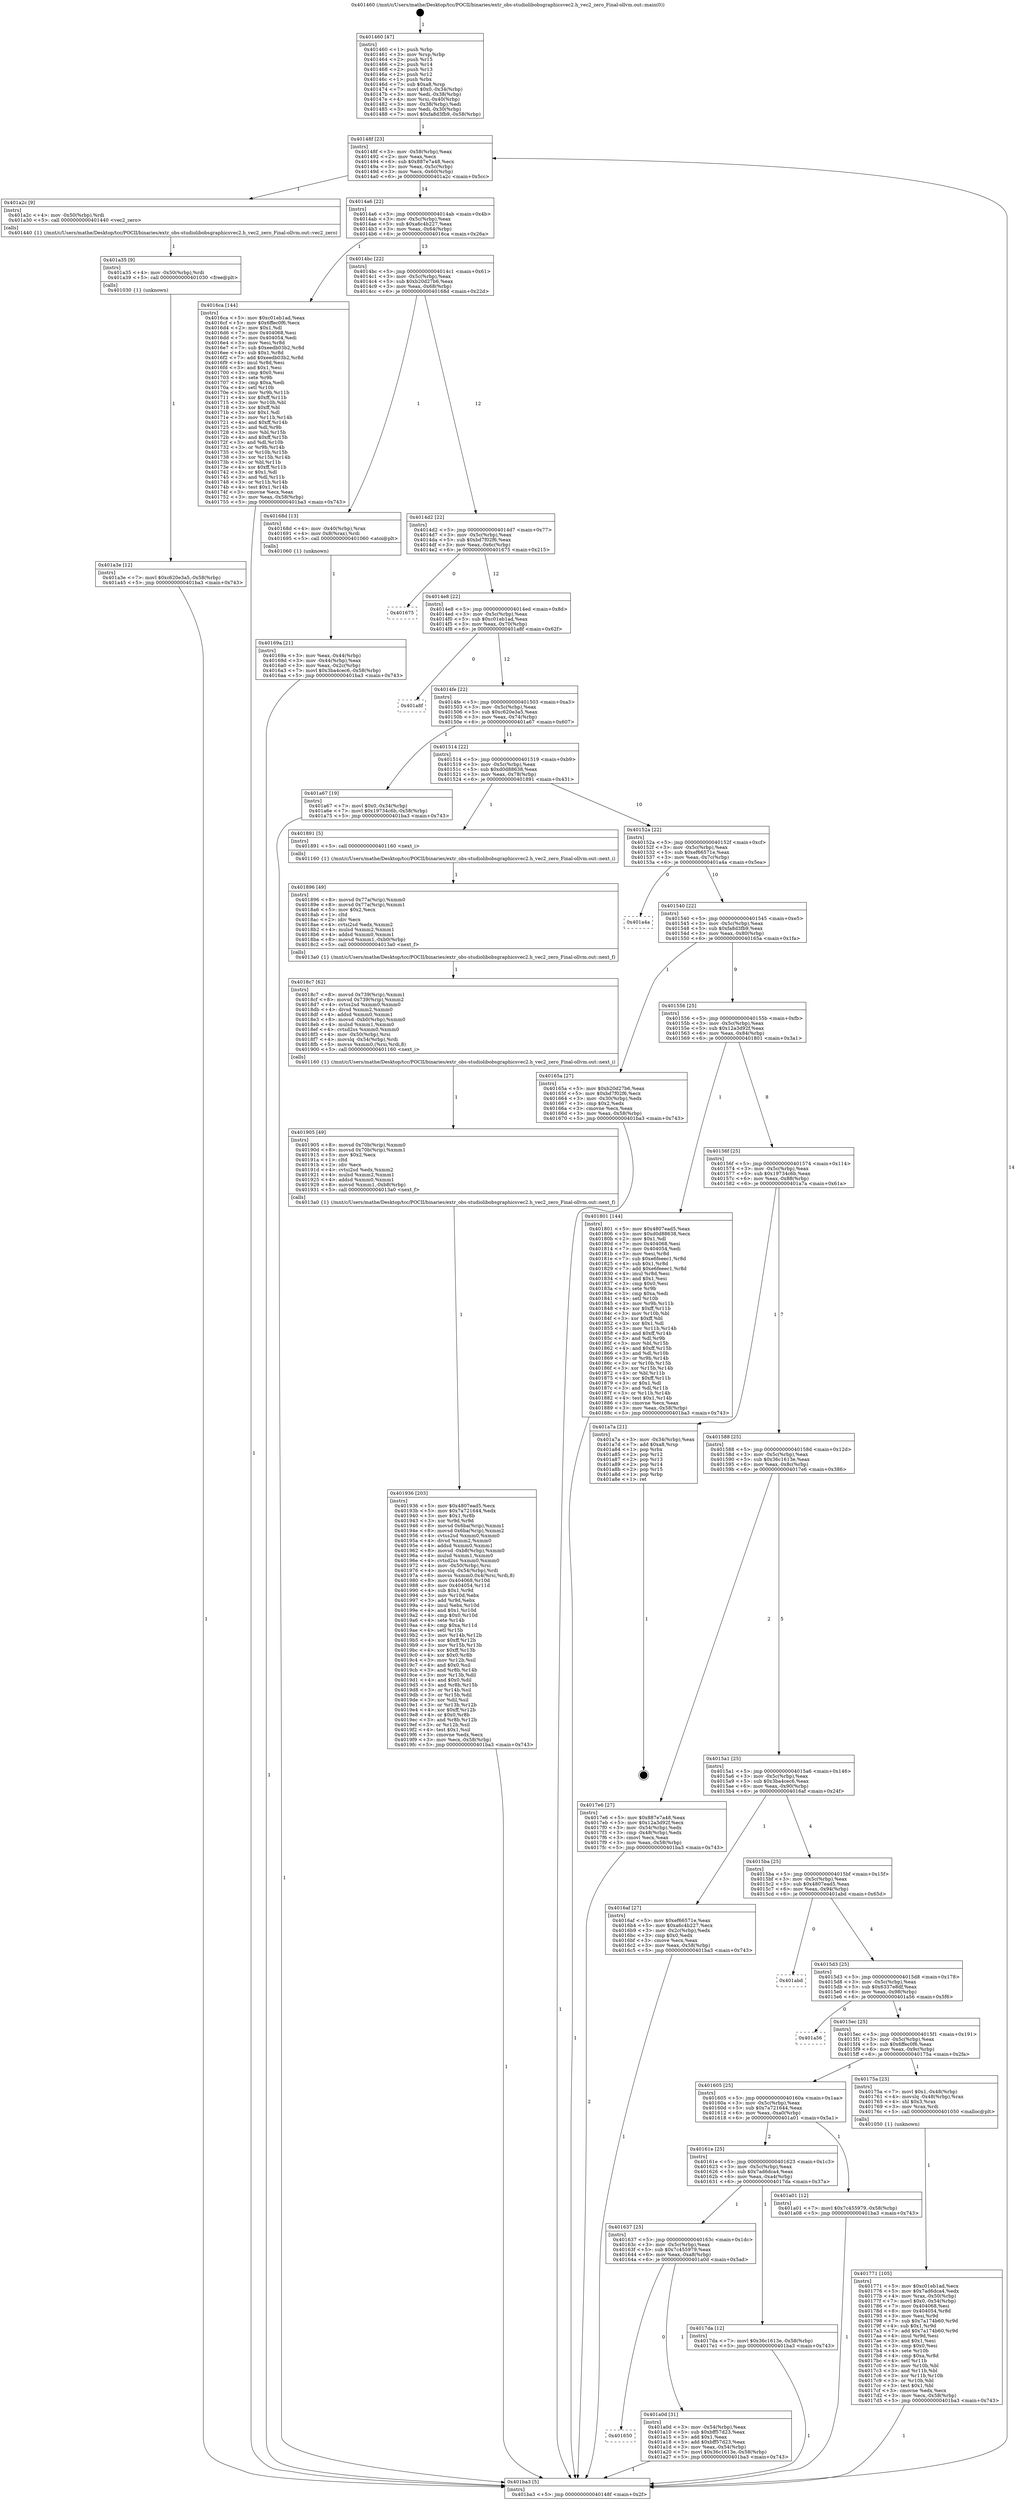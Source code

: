 digraph "0x401460" {
  label = "0x401460 (/mnt/c/Users/mathe/Desktop/tcc/POCII/binaries/extr_obs-studiolibobsgraphicsvec2.h_vec2_zero_Final-ollvm.out::main(0))"
  labelloc = "t"
  node[shape=record]

  Entry [label="",width=0.3,height=0.3,shape=circle,fillcolor=black,style=filled]
  "0x40148f" [label="{
     0x40148f [23]\l
     | [instrs]\l
     &nbsp;&nbsp;0x40148f \<+3\>: mov -0x58(%rbp),%eax\l
     &nbsp;&nbsp;0x401492 \<+2\>: mov %eax,%ecx\l
     &nbsp;&nbsp;0x401494 \<+6\>: sub $0x887e7a48,%ecx\l
     &nbsp;&nbsp;0x40149a \<+3\>: mov %eax,-0x5c(%rbp)\l
     &nbsp;&nbsp;0x40149d \<+3\>: mov %ecx,-0x60(%rbp)\l
     &nbsp;&nbsp;0x4014a0 \<+6\>: je 0000000000401a2c \<main+0x5cc\>\l
  }"]
  "0x401a2c" [label="{
     0x401a2c [9]\l
     | [instrs]\l
     &nbsp;&nbsp;0x401a2c \<+4\>: mov -0x50(%rbp),%rdi\l
     &nbsp;&nbsp;0x401a30 \<+5\>: call 0000000000401440 \<vec2_zero\>\l
     | [calls]\l
     &nbsp;&nbsp;0x401440 \{1\} (/mnt/c/Users/mathe/Desktop/tcc/POCII/binaries/extr_obs-studiolibobsgraphicsvec2.h_vec2_zero_Final-ollvm.out::vec2_zero)\l
  }"]
  "0x4014a6" [label="{
     0x4014a6 [22]\l
     | [instrs]\l
     &nbsp;&nbsp;0x4014a6 \<+5\>: jmp 00000000004014ab \<main+0x4b\>\l
     &nbsp;&nbsp;0x4014ab \<+3\>: mov -0x5c(%rbp),%eax\l
     &nbsp;&nbsp;0x4014ae \<+5\>: sub $0xa6c4b227,%eax\l
     &nbsp;&nbsp;0x4014b3 \<+3\>: mov %eax,-0x64(%rbp)\l
     &nbsp;&nbsp;0x4014b6 \<+6\>: je 00000000004016ca \<main+0x26a\>\l
  }"]
  Exit [label="",width=0.3,height=0.3,shape=circle,fillcolor=black,style=filled,peripheries=2]
  "0x4016ca" [label="{
     0x4016ca [144]\l
     | [instrs]\l
     &nbsp;&nbsp;0x4016ca \<+5\>: mov $0xc01eb1ad,%eax\l
     &nbsp;&nbsp;0x4016cf \<+5\>: mov $0x6ffec0f6,%ecx\l
     &nbsp;&nbsp;0x4016d4 \<+2\>: mov $0x1,%dl\l
     &nbsp;&nbsp;0x4016d6 \<+7\>: mov 0x404068,%esi\l
     &nbsp;&nbsp;0x4016dd \<+7\>: mov 0x404054,%edi\l
     &nbsp;&nbsp;0x4016e4 \<+3\>: mov %esi,%r8d\l
     &nbsp;&nbsp;0x4016e7 \<+7\>: sub $0xeedb03b2,%r8d\l
     &nbsp;&nbsp;0x4016ee \<+4\>: sub $0x1,%r8d\l
     &nbsp;&nbsp;0x4016f2 \<+7\>: add $0xeedb03b2,%r8d\l
     &nbsp;&nbsp;0x4016f9 \<+4\>: imul %r8d,%esi\l
     &nbsp;&nbsp;0x4016fd \<+3\>: and $0x1,%esi\l
     &nbsp;&nbsp;0x401700 \<+3\>: cmp $0x0,%esi\l
     &nbsp;&nbsp;0x401703 \<+4\>: sete %r9b\l
     &nbsp;&nbsp;0x401707 \<+3\>: cmp $0xa,%edi\l
     &nbsp;&nbsp;0x40170a \<+4\>: setl %r10b\l
     &nbsp;&nbsp;0x40170e \<+3\>: mov %r9b,%r11b\l
     &nbsp;&nbsp;0x401711 \<+4\>: xor $0xff,%r11b\l
     &nbsp;&nbsp;0x401715 \<+3\>: mov %r10b,%bl\l
     &nbsp;&nbsp;0x401718 \<+3\>: xor $0xff,%bl\l
     &nbsp;&nbsp;0x40171b \<+3\>: xor $0x1,%dl\l
     &nbsp;&nbsp;0x40171e \<+3\>: mov %r11b,%r14b\l
     &nbsp;&nbsp;0x401721 \<+4\>: and $0xff,%r14b\l
     &nbsp;&nbsp;0x401725 \<+3\>: and %dl,%r9b\l
     &nbsp;&nbsp;0x401728 \<+3\>: mov %bl,%r15b\l
     &nbsp;&nbsp;0x40172b \<+4\>: and $0xff,%r15b\l
     &nbsp;&nbsp;0x40172f \<+3\>: and %dl,%r10b\l
     &nbsp;&nbsp;0x401732 \<+3\>: or %r9b,%r14b\l
     &nbsp;&nbsp;0x401735 \<+3\>: or %r10b,%r15b\l
     &nbsp;&nbsp;0x401738 \<+3\>: xor %r15b,%r14b\l
     &nbsp;&nbsp;0x40173b \<+3\>: or %bl,%r11b\l
     &nbsp;&nbsp;0x40173e \<+4\>: xor $0xff,%r11b\l
     &nbsp;&nbsp;0x401742 \<+3\>: or $0x1,%dl\l
     &nbsp;&nbsp;0x401745 \<+3\>: and %dl,%r11b\l
     &nbsp;&nbsp;0x401748 \<+3\>: or %r11b,%r14b\l
     &nbsp;&nbsp;0x40174b \<+4\>: test $0x1,%r14b\l
     &nbsp;&nbsp;0x40174f \<+3\>: cmovne %ecx,%eax\l
     &nbsp;&nbsp;0x401752 \<+3\>: mov %eax,-0x58(%rbp)\l
     &nbsp;&nbsp;0x401755 \<+5\>: jmp 0000000000401ba3 \<main+0x743\>\l
  }"]
  "0x4014bc" [label="{
     0x4014bc [22]\l
     | [instrs]\l
     &nbsp;&nbsp;0x4014bc \<+5\>: jmp 00000000004014c1 \<main+0x61\>\l
     &nbsp;&nbsp;0x4014c1 \<+3\>: mov -0x5c(%rbp),%eax\l
     &nbsp;&nbsp;0x4014c4 \<+5\>: sub $0xb20d27b6,%eax\l
     &nbsp;&nbsp;0x4014c9 \<+3\>: mov %eax,-0x68(%rbp)\l
     &nbsp;&nbsp;0x4014cc \<+6\>: je 000000000040168d \<main+0x22d\>\l
  }"]
  "0x401a3e" [label="{
     0x401a3e [12]\l
     | [instrs]\l
     &nbsp;&nbsp;0x401a3e \<+7\>: movl $0xc620e3a5,-0x58(%rbp)\l
     &nbsp;&nbsp;0x401a45 \<+5\>: jmp 0000000000401ba3 \<main+0x743\>\l
  }"]
  "0x40168d" [label="{
     0x40168d [13]\l
     | [instrs]\l
     &nbsp;&nbsp;0x40168d \<+4\>: mov -0x40(%rbp),%rax\l
     &nbsp;&nbsp;0x401691 \<+4\>: mov 0x8(%rax),%rdi\l
     &nbsp;&nbsp;0x401695 \<+5\>: call 0000000000401060 \<atoi@plt\>\l
     | [calls]\l
     &nbsp;&nbsp;0x401060 \{1\} (unknown)\l
  }"]
  "0x4014d2" [label="{
     0x4014d2 [22]\l
     | [instrs]\l
     &nbsp;&nbsp;0x4014d2 \<+5\>: jmp 00000000004014d7 \<main+0x77\>\l
     &nbsp;&nbsp;0x4014d7 \<+3\>: mov -0x5c(%rbp),%eax\l
     &nbsp;&nbsp;0x4014da \<+5\>: sub $0xbd7f02f6,%eax\l
     &nbsp;&nbsp;0x4014df \<+3\>: mov %eax,-0x6c(%rbp)\l
     &nbsp;&nbsp;0x4014e2 \<+6\>: je 0000000000401675 \<main+0x215\>\l
  }"]
  "0x401a35" [label="{
     0x401a35 [9]\l
     | [instrs]\l
     &nbsp;&nbsp;0x401a35 \<+4\>: mov -0x50(%rbp),%rdi\l
     &nbsp;&nbsp;0x401a39 \<+5\>: call 0000000000401030 \<free@plt\>\l
     | [calls]\l
     &nbsp;&nbsp;0x401030 \{1\} (unknown)\l
  }"]
  "0x401675" [label="{
     0x401675\l
  }", style=dashed]
  "0x4014e8" [label="{
     0x4014e8 [22]\l
     | [instrs]\l
     &nbsp;&nbsp;0x4014e8 \<+5\>: jmp 00000000004014ed \<main+0x8d\>\l
     &nbsp;&nbsp;0x4014ed \<+3\>: mov -0x5c(%rbp),%eax\l
     &nbsp;&nbsp;0x4014f0 \<+5\>: sub $0xc01eb1ad,%eax\l
     &nbsp;&nbsp;0x4014f5 \<+3\>: mov %eax,-0x70(%rbp)\l
     &nbsp;&nbsp;0x4014f8 \<+6\>: je 0000000000401a8f \<main+0x62f\>\l
  }"]
  "0x401650" [label="{
     0x401650\l
  }", style=dashed]
  "0x401a8f" [label="{
     0x401a8f\l
  }", style=dashed]
  "0x4014fe" [label="{
     0x4014fe [22]\l
     | [instrs]\l
     &nbsp;&nbsp;0x4014fe \<+5\>: jmp 0000000000401503 \<main+0xa3\>\l
     &nbsp;&nbsp;0x401503 \<+3\>: mov -0x5c(%rbp),%eax\l
     &nbsp;&nbsp;0x401506 \<+5\>: sub $0xc620e3a5,%eax\l
     &nbsp;&nbsp;0x40150b \<+3\>: mov %eax,-0x74(%rbp)\l
     &nbsp;&nbsp;0x40150e \<+6\>: je 0000000000401a67 \<main+0x607\>\l
  }"]
  "0x401a0d" [label="{
     0x401a0d [31]\l
     | [instrs]\l
     &nbsp;&nbsp;0x401a0d \<+3\>: mov -0x54(%rbp),%eax\l
     &nbsp;&nbsp;0x401a10 \<+5\>: sub $0xbff57d23,%eax\l
     &nbsp;&nbsp;0x401a15 \<+3\>: add $0x1,%eax\l
     &nbsp;&nbsp;0x401a18 \<+5\>: add $0xbff57d23,%eax\l
     &nbsp;&nbsp;0x401a1d \<+3\>: mov %eax,-0x54(%rbp)\l
     &nbsp;&nbsp;0x401a20 \<+7\>: movl $0x36c1613e,-0x58(%rbp)\l
     &nbsp;&nbsp;0x401a27 \<+5\>: jmp 0000000000401ba3 \<main+0x743\>\l
  }"]
  "0x401a67" [label="{
     0x401a67 [19]\l
     | [instrs]\l
     &nbsp;&nbsp;0x401a67 \<+7\>: movl $0x0,-0x34(%rbp)\l
     &nbsp;&nbsp;0x401a6e \<+7\>: movl $0x19734c6b,-0x58(%rbp)\l
     &nbsp;&nbsp;0x401a75 \<+5\>: jmp 0000000000401ba3 \<main+0x743\>\l
  }"]
  "0x401514" [label="{
     0x401514 [22]\l
     | [instrs]\l
     &nbsp;&nbsp;0x401514 \<+5\>: jmp 0000000000401519 \<main+0xb9\>\l
     &nbsp;&nbsp;0x401519 \<+3\>: mov -0x5c(%rbp),%eax\l
     &nbsp;&nbsp;0x40151c \<+5\>: sub $0xd0d88638,%eax\l
     &nbsp;&nbsp;0x401521 \<+3\>: mov %eax,-0x78(%rbp)\l
     &nbsp;&nbsp;0x401524 \<+6\>: je 0000000000401891 \<main+0x431\>\l
  }"]
  "0x401936" [label="{
     0x401936 [203]\l
     | [instrs]\l
     &nbsp;&nbsp;0x401936 \<+5\>: mov $0x4807ead5,%ecx\l
     &nbsp;&nbsp;0x40193b \<+5\>: mov $0x7a721644,%edx\l
     &nbsp;&nbsp;0x401940 \<+3\>: mov $0x1,%r8b\l
     &nbsp;&nbsp;0x401943 \<+3\>: xor %r9d,%r9d\l
     &nbsp;&nbsp;0x401946 \<+8\>: movsd 0x6ba(%rip),%xmm1\l
     &nbsp;&nbsp;0x40194e \<+8\>: movsd 0x6ba(%rip),%xmm2\l
     &nbsp;&nbsp;0x401956 \<+4\>: cvtss2sd %xmm0,%xmm0\l
     &nbsp;&nbsp;0x40195a \<+4\>: divsd %xmm2,%xmm0\l
     &nbsp;&nbsp;0x40195e \<+4\>: addsd %xmm0,%xmm1\l
     &nbsp;&nbsp;0x401962 \<+8\>: movsd -0xb8(%rbp),%xmm0\l
     &nbsp;&nbsp;0x40196a \<+4\>: mulsd %xmm1,%xmm0\l
     &nbsp;&nbsp;0x40196e \<+4\>: cvtsd2ss %xmm0,%xmm0\l
     &nbsp;&nbsp;0x401972 \<+4\>: mov -0x50(%rbp),%rsi\l
     &nbsp;&nbsp;0x401976 \<+4\>: movslq -0x54(%rbp),%rdi\l
     &nbsp;&nbsp;0x40197a \<+6\>: movss %xmm0,0x4(%rsi,%rdi,8)\l
     &nbsp;&nbsp;0x401980 \<+8\>: mov 0x404068,%r10d\l
     &nbsp;&nbsp;0x401988 \<+8\>: mov 0x404054,%r11d\l
     &nbsp;&nbsp;0x401990 \<+4\>: sub $0x1,%r9d\l
     &nbsp;&nbsp;0x401994 \<+3\>: mov %r10d,%ebx\l
     &nbsp;&nbsp;0x401997 \<+3\>: add %r9d,%ebx\l
     &nbsp;&nbsp;0x40199a \<+4\>: imul %ebx,%r10d\l
     &nbsp;&nbsp;0x40199e \<+4\>: and $0x1,%r10d\l
     &nbsp;&nbsp;0x4019a2 \<+4\>: cmp $0x0,%r10d\l
     &nbsp;&nbsp;0x4019a6 \<+4\>: sete %r14b\l
     &nbsp;&nbsp;0x4019aa \<+4\>: cmp $0xa,%r11d\l
     &nbsp;&nbsp;0x4019ae \<+4\>: setl %r15b\l
     &nbsp;&nbsp;0x4019b2 \<+3\>: mov %r14b,%r12b\l
     &nbsp;&nbsp;0x4019b5 \<+4\>: xor $0xff,%r12b\l
     &nbsp;&nbsp;0x4019b9 \<+3\>: mov %r15b,%r13b\l
     &nbsp;&nbsp;0x4019bc \<+4\>: xor $0xff,%r13b\l
     &nbsp;&nbsp;0x4019c0 \<+4\>: xor $0x0,%r8b\l
     &nbsp;&nbsp;0x4019c4 \<+3\>: mov %r12b,%sil\l
     &nbsp;&nbsp;0x4019c7 \<+4\>: and $0x0,%sil\l
     &nbsp;&nbsp;0x4019cb \<+3\>: and %r8b,%r14b\l
     &nbsp;&nbsp;0x4019ce \<+3\>: mov %r13b,%dil\l
     &nbsp;&nbsp;0x4019d1 \<+4\>: and $0x0,%dil\l
     &nbsp;&nbsp;0x4019d5 \<+3\>: and %r8b,%r15b\l
     &nbsp;&nbsp;0x4019d8 \<+3\>: or %r14b,%sil\l
     &nbsp;&nbsp;0x4019db \<+3\>: or %r15b,%dil\l
     &nbsp;&nbsp;0x4019de \<+3\>: xor %dil,%sil\l
     &nbsp;&nbsp;0x4019e1 \<+3\>: or %r13b,%r12b\l
     &nbsp;&nbsp;0x4019e4 \<+4\>: xor $0xff,%r12b\l
     &nbsp;&nbsp;0x4019e8 \<+4\>: or $0x0,%r8b\l
     &nbsp;&nbsp;0x4019ec \<+3\>: and %r8b,%r12b\l
     &nbsp;&nbsp;0x4019ef \<+3\>: or %r12b,%sil\l
     &nbsp;&nbsp;0x4019f2 \<+4\>: test $0x1,%sil\l
     &nbsp;&nbsp;0x4019f6 \<+3\>: cmovne %edx,%ecx\l
     &nbsp;&nbsp;0x4019f9 \<+3\>: mov %ecx,-0x58(%rbp)\l
     &nbsp;&nbsp;0x4019fc \<+5\>: jmp 0000000000401ba3 \<main+0x743\>\l
  }"]
  "0x401891" [label="{
     0x401891 [5]\l
     | [instrs]\l
     &nbsp;&nbsp;0x401891 \<+5\>: call 0000000000401160 \<next_i\>\l
     | [calls]\l
     &nbsp;&nbsp;0x401160 \{1\} (/mnt/c/Users/mathe/Desktop/tcc/POCII/binaries/extr_obs-studiolibobsgraphicsvec2.h_vec2_zero_Final-ollvm.out::next_i)\l
  }"]
  "0x40152a" [label="{
     0x40152a [22]\l
     | [instrs]\l
     &nbsp;&nbsp;0x40152a \<+5\>: jmp 000000000040152f \<main+0xcf\>\l
     &nbsp;&nbsp;0x40152f \<+3\>: mov -0x5c(%rbp),%eax\l
     &nbsp;&nbsp;0x401532 \<+5\>: sub $0xef66571e,%eax\l
     &nbsp;&nbsp;0x401537 \<+3\>: mov %eax,-0x7c(%rbp)\l
     &nbsp;&nbsp;0x40153a \<+6\>: je 0000000000401a4a \<main+0x5ea\>\l
  }"]
  "0x401905" [label="{
     0x401905 [49]\l
     | [instrs]\l
     &nbsp;&nbsp;0x401905 \<+8\>: movsd 0x70b(%rip),%xmm0\l
     &nbsp;&nbsp;0x40190d \<+8\>: movsd 0x70b(%rip),%xmm1\l
     &nbsp;&nbsp;0x401915 \<+5\>: mov $0x2,%ecx\l
     &nbsp;&nbsp;0x40191a \<+1\>: cltd\l
     &nbsp;&nbsp;0x40191b \<+2\>: idiv %ecx\l
     &nbsp;&nbsp;0x40191d \<+4\>: cvtsi2sd %edx,%xmm2\l
     &nbsp;&nbsp;0x401921 \<+4\>: mulsd %xmm2,%xmm1\l
     &nbsp;&nbsp;0x401925 \<+4\>: addsd %xmm0,%xmm1\l
     &nbsp;&nbsp;0x401929 \<+8\>: movsd %xmm1,-0xb8(%rbp)\l
     &nbsp;&nbsp;0x401931 \<+5\>: call 00000000004013a0 \<next_f\>\l
     | [calls]\l
     &nbsp;&nbsp;0x4013a0 \{1\} (/mnt/c/Users/mathe/Desktop/tcc/POCII/binaries/extr_obs-studiolibobsgraphicsvec2.h_vec2_zero_Final-ollvm.out::next_f)\l
  }"]
  "0x401a4a" [label="{
     0x401a4a\l
  }", style=dashed]
  "0x401540" [label="{
     0x401540 [22]\l
     | [instrs]\l
     &nbsp;&nbsp;0x401540 \<+5\>: jmp 0000000000401545 \<main+0xe5\>\l
     &nbsp;&nbsp;0x401545 \<+3\>: mov -0x5c(%rbp),%eax\l
     &nbsp;&nbsp;0x401548 \<+5\>: sub $0xfa8d3fb9,%eax\l
     &nbsp;&nbsp;0x40154d \<+3\>: mov %eax,-0x80(%rbp)\l
     &nbsp;&nbsp;0x401550 \<+6\>: je 000000000040165a \<main+0x1fa\>\l
  }"]
  "0x4018c7" [label="{
     0x4018c7 [62]\l
     | [instrs]\l
     &nbsp;&nbsp;0x4018c7 \<+8\>: movsd 0x739(%rip),%xmm1\l
     &nbsp;&nbsp;0x4018cf \<+8\>: movsd 0x739(%rip),%xmm2\l
     &nbsp;&nbsp;0x4018d7 \<+4\>: cvtss2sd %xmm0,%xmm0\l
     &nbsp;&nbsp;0x4018db \<+4\>: divsd %xmm2,%xmm0\l
     &nbsp;&nbsp;0x4018df \<+4\>: addsd %xmm0,%xmm1\l
     &nbsp;&nbsp;0x4018e3 \<+8\>: movsd -0xb0(%rbp),%xmm0\l
     &nbsp;&nbsp;0x4018eb \<+4\>: mulsd %xmm1,%xmm0\l
     &nbsp;&nbsp;0x4018ef \<+4\>: cvtsd2ss %xmm0,%xmm0\l
     &nbsp;&nbsp;0x4018f3 \<+4\>: mov -0x50(%rbp),%rsi\l
     &nbsp;&nbsp;0x4018f7 \<+4\>: movslq -0x54(%rbp),%rdi\l
     &nbsp;&nbsp;0x4018fb \<+5\>: movss %xmm0,(%rsi,%rdi,8)\l
     &nbsp;&nbsp;0x401900 \<+5\>: call 0000000000401160 \<next_i\>\l
     | [calls]\l
     &nbsp;&nbsp;0x401160 \{1\} (/mnt/c/Users/mathe/Desktop/tcc/POCII/binaries/extr_obs-studiolibobsgraphicsvec2.h_vec2_zero_Final-ollvm.out::next_i)\l
  }"]
  "0x40165a" [label="{
     0x40165a [27]\l
     | [instrs]\l
     &nbsp;&nbsp;0x40165a \<+5\>: mov $0xb20d27b6,%eax\l
     &nbsp;&nbsp;0x40165f \<+5\>: mov $0xbd7f02f6,%ecx\l
     &nbsp;&nbsp;0x401664 \<+3\>: mov -0x30(%rbp),%edx\l
     &nbsp;&nbsp;0x401667 \<+3\>: cmp $0x2,%edx\l
     &nbsp;&nbsp;0x40166a \<+3\>: cmovne %ecx,%eax\l
     &nbsp;&nbsp;0x40166d \<+3\>: mov %eax,-0x58(%rbp)\l
     &nbsp;&nbsp;0x401670 \<+5\>: jmp 0000000000401ba3 \<main+0x743\>\l
  }"]
  "0x401556" [label="{
     0x401556 [25]\l
     | [instrs]\l
     &nbsp;&nbsp;0x401556 \<+5\>: jmp 000000000040155b \<main+0xfb\>\l
     &nbsp;&nbsp;0x40155b \<+3\>: mov -0x5c(%rbp),%eax\l
     &nbsp;&nbsp;0x40155e \<+5\>: sub $0x12a3d92f,%eax\l
     &nbsp;&nbsp;0x401563 \<+6\>: mov %eax,-0x84(%rbp)\l
     &nbsp;&nbsp;0x401569 \<+6\>: je 0000000000401801 \<main+0x3a1\>\l
  }"]
  "0x401ba3" [label="{
     0x401ba3 [5]\l
     | [instrs]\l
     &nbsp;&nbsp;0x401ba3 \<+5\>: jmp 000000000040148f \<main+0x2f\>\l
  }"]
  "0x401460" [label="{
     0x401460 [47]\l
     | [instrs]\l
     &nbsp;&nbsp;0x401460 \<+1\>: push %rbp\l
     &nbsp;&nbsp;0x401461 \<+3\>: mov %rsp,%rbp\l
     &nbsp;&nbsp;0x401464 \<+2\>: push %r15\l
     &nbsp;&nbsp;0x401466 \<+2\>: push %r14\l
     &nbsp;&nbsp;0x401468 \<+2\>: push %r13\l
     &nbsp;&nbsp;0x40146a \<+2\>: push %r12\l
     &nbsp;&nbsp;0x40146c \<+1\>: push %rbx\l
     &nbsp;&nbsp;0x40146d \<+7\>: sub $0xa8,%rsp\l
     &nbsp;&nbsp;0x401474 \<+7\>: movl $0x0,-0x34(%rbp)\l
     &nbsp;&nbsp;0x40147b \<+3\>: mov %edi,-0x38(%rbp)\l
     &nbsp;&nbsp;0x40147e \<+4\>: mov %rsi,-0x40(%rbp)\l
     &nbsp;&nbsp;0x401482 \<+3\>: mov -0x38(%rbp),%edi\l
     &nbsp;&nbsp;0x401485 \<+3\>: mov %edi,-0x30(%rbp)\l
     &nbsp;&nbsp;0x401488 \<+7\>: movl $0xfa8d3fb9,-0x58(%rbp)\l
  }"]
  "0x40169a" [label="{
     0x40169a [21]\l
     | [instrs]\l
     &nbsp;&nbsp;0x40169a \<+3\>: mov %eax,-0x44(%rbp)\l
     &nbsp;&nbsp;0x40169d \<+3\>: mov -0x44(%rbp),%eax\l
     &nbsp;&nbsp;0x4016a0 \<+3\>: mov %eax,-0x2c(%rbp)\l
     &nbsp;&nbsp;0x4016a3 \<+7\>: movl $0x3ba4cec6,-0x58(%rbp)\l
     &nbsp;&nbsp;0x4016aa \<+5\>: jmp 0000000000401ba3 \<main+0x743\>\l
  }"]
  "0x401896" [label="{
     0x401896 [49]\l
     | [instrs]\l
     &nbsp;&nbsp;0x401896 \<+8\>: movsd 0x77a(%rip),%xmm0\l
     &nbsp;&nbsp;0x40189e \<+8\>: movsd 0x77a(%rip),%xmm1\l
     &nbsp;&nbsp;0x4018a6 \<+5\>: mov $0x2,%ecx\l
     &nbsp;&nbsp;0x4018ab \<+1\>: cltd\l
     &nbsp;&nbsp;0x4018ac \<+2\>: idiv %ecx\l
     &nbsp;&nbsp;0x4018ae \<+4\>: cvtsi2sd %edx,%xmm2\l
     &nbsp;&nbsp;0x4018b2 \<+4\>: mulsd %xmm2,%xmm1\l
     &nbsp;&nbsp;0x4018b6 \<+4\>: addsd %xmm0,%xmm1\l
     &nbsp;&nbsp;0x4018ba \<+8\>: movsd %xmm1,-0xb0(%rbp)\l
     &nbsp;&nbsp;0x4018c2 \<+5\>: call 00000000004013a0 \<next_f\>\l
     | [calls]\l
     &nbsp;&nbsp;0x4013a0 \{1\} (/mnt/c/Users/mathe/Desktop/tcc/POCII/binaries/extr_obs-studiolibobsgraphicsvec2.h_vec2_zero_Final-ollvm.out::next_f)\l
  }"]
  "0x401801" [label="{
     0x401801 [144]\l
     | [instrs]\l
     &nbsp;&nbsp;0x401801 \<+5\>: mov $0x4807ead5,%eax\l
     &nbsp;&nbsp;0x401806 \<+5\>: mov $0xd0d88638,%ecx\l
     &nbsp;&nbsp;0x40180b \<+2\>: mov $0x1,%dl\l
     &nbsp;&nbsp;0x40180d \<+7\>: mov 0x404068,%esi\l
     &nbsp;&nbsp;0x401814 \<+7\>: mov 0x404054,%edi\l
     &nbsp;&nbsp;0x40181b \<+3\>: mov %esi,%r8d\l
     &nbsp;&nbsp;0x40181e \<+7\>: sub $0xe6feeec1,%r8d\l
     &nbsp;&nbsp;0x401825 \<+4\>: sub $0x1,%r8d\l
     &nbsp;&nbsp;0x401829 \<+7\>: add $0xe6feeec1,%r8d\l
     &nbsp;&nbsp;0x401830 \<+4\>: imul %r8d,%esi\l
     &nbsp;&nbsp;0x401834 \<+3\>: and $0x1,%esi\l
     &nbsp;&nbsp;0x401837 \<+3\>: cmp $0x0,%esi\l
     &nbsp;&nbsp;0x40183a \<+4\>: sete %r9b\l
     &nbsp;&nbsp;0x40183e \<+3\>: cmp $0xa,%edi\l
     &nbsp;&nbsp;0x401841 \<+4\>: setl %r10b\l
     &nbsp;&nbsp;0x401845 \<+3\>: mov %r9b,%r11b\l
     &nbsp;&nbsp;0x401848 \<+4\>: xor $0xff,%r11b\l
     &nbsp;&nbsp;0x40184c \<+3\>: mov %r10b,%bl\l
     &nbsp;&nbsp;0x40184f \<+3\>: xor $0xff,%bl\l
     &nbsp;&nbsp;0x401852 \<+3\>: xor $0x1,%dl\l
     &nbsp;&nbsp;0x401855 \<+3\>: mov %r11b,%r14b\l
     &nbsp;&nbsp;0x401858 \<+4\>: and $0xff,%r14b\l
     &nbsp;&nbsp;0x40185c \<+3\>: and %dl,%r9b\l
     &nbsp;&nbsp;0x40185f \<+3\>: mov %bl,%r15b\l
     &nbsp;&nbsp;0x401862 \<+4\>: and $0xff,%r15b\l
     &nbsp;&nbsp;0x401866 \<+3\>: and %dl,%r10b\l
     &nbsp;&nbsp;0x401869 \<+3\>: or %r9b,%r14b\l
     &nbsp;&nbsp;0x40186c \<+3\>: or %r10b,%r15b\l
     &nbsp;&nbsp;0x40186f \<+3\>: xor %r15b,%r14b\l
     &nbsp;&nbsp;0x401872 \<+3\>: or %bl,%r11b\l
     &nbsp;&nbsp;0x401875 \<+4\>: xor $0xff,%r11b\l
     &nbsp;&nbsp;0x401879 \<+3\>: or $0x1,%dl\l
     &nbsp;&nbsp;0x40187c \<+3\>: and %dl,%r11b\l
     &nbsp;&nbsp;0x40187f \<+3\>: or %r11b,%r14b\l
     &nbsp;&nbsp;0x401882 \<+4\>: test $0x1,%r14b\l
     &nbsp;&nbsp;0x401886 \<+3\>: cmovne %ecx,%eax\l
     &nbsp;&nbsp;0x401889 \<+3\>: mov %eax,-0x58(%rbp)\l
     &nbsp;&nbsp;0x40188c \<+5\>: jmp 0000000000401ba3 \<main+0x743\>\l
  }"]
  "0x40156f" [label="{
     0x40156f [25]\l
     | [instrs]\l
     &nbsp;&nbsp;0x40156f \<+5\>: jmp 0000000000401574 \<main+0x114\>\l
     &nbsp;&nbsp;0x401574 \<+3\>: mov -0x5c(%rbp),%eax\l
     &nbsp;&nbsp;0x401577 \<+5\>: sub $0x19734c6b,%eax\l
     &nbsp;&nbsp;0x40157c \<+6\>: mov %eax,-0x88(%rbp)\l
     &nbsp;&nbsp;0x401582 \<+6\>: je 0000000000401a7a \<main+0x61a\>\l
  }"]
  "0x401637" [label="{
     0x401637 [25]\l
     | [instrs]\l
     &nbsp;&nbsp;0x401637 \<+5\>: jmp 000000000040163c \<main+0x1dc\>\l
     &nbsp;&nbsp;0x40163c \<+3\>: mov -0x5c(%rbp),%eax\l
     &nbsp;&nbsp;0x40163f \<+5\>: sub $0x7c455979,%eax\l
     &nbsp;&nbsp;0x401644 \<+6\>: mov %eax,-0xa8(%rbp)\l
     &nbsp;&nbsp;0x40164a \<+6\>: je 0000000000401a0d \<main+0x5ad\>\l
  }"]
  "0x401a7a" [label="{
     0x401a7a [21]\l
     | [instrs]\l
     &nbsp;&nbsp;0x401a7a \<+3\>: mov -0x34(%rbp),%eax\l
     &nbsp;&nbsp;0x401a7d \<+7\>: add $0xa8,%rsp\l
     &nbsp;&nbsp;0x401a84 \<+1\>: pop %rbx\l
     &nbsp;&nbsp;0x401a85 \<+2\>: pop %r12\l
     &nbsp;&nbsp;0x401a87 \<+2\>: pop %r13\l
     &nbsp;&nbsp;0x401a89 \<+2\>: pop %r14\l
     &nbsp;&nbsp;0x401a8b \<+2\>: pop %r15\l
     &nbsp;&nbsp;0x401a8d \<+1\>: pop %rbp\l
     &nbsp;&nbsp;0x401a8e \<+1\>: ret\l
  }"]
  "0x401588" [label="{
     0x401588 [25]\l
     | [instrs]\l
     &nbsp;&nbsp;0x401588 \<+5\>: jmp 000000000040158d \<main+0x12d\>\l
     &nbsp;&nbsp;0x40158d \<+3\>: mov -0x5c(%rbp),%eax\l
     &nbsp;&nbsp;0x401590 \<+5\>: sub $0x36c1613e,%eax\l
     &nbsp;&nbsp;0x401595 \<+6\>: mov %eax,-0x8c(%rbp)\l
     &nbsp;&nbsp;0x40159b \<+6\>: je 00000000004017e6 \<main+0x386\>\l
  }"]
  "0x4017da" [label="{
     0x4017da [12]\l
     | [instrs]\l
     &nbsp;&nbsp;0x4017da \<+7\>: movl $0x36c1613e,-0x58(%rbp)\l
     &nbsp;&nbsp;0x4017e1 \<+5\>: jmp 0000000000401ba3 \<main+0x743\>\l
  }"]
  "0x4017e6" [label="{
     0x4017e6 [27]\l
     | [instrs]\l
     &nbsp;&nbsp;0x4017e6 \<+5\>: mov $0x887e7a48,%eax\l
     &nbsp;&nbsp;0x4017eb \<+5\>: mov $0x12a3d92f,%ecx\l
     &nbsp;&nbsp;0x4017f0 \<+3\>: mov -0x54(%rbp),%edx\l
     &nbsp;&nbsp;0x4017f3 \<+3\>: cmp -0x48(%rbp),%edx\l
     &nbsp;&nbsp;0x4017f6 \<+3\>: cmovl %ecx,%eax\l
     &nbsp;&nbsp;0x4017f9 \<+3\>: mov %eax,-0x58(%rbp)\l
     &nbsp;&nbsp;0x4017fc \<+5\>: jmp 0000000000401ba3 \<main+0x743\>\l
  }"]
  "0x4015a1" [label="{
     0x4015a1 [25]\l
     | [instrs]\l
     &nbsp;&nbsp;0x4015a1 \<+5\>: jmp 00000000004015a6 \<main+0x146\>\l
     &nbsp;&nbsp;0x4015a6 \<+3\>: mov -0x5c(%rbp),%eax\l
     &nbsp;&nbsp;0x4015a9 \<+5\>: sub $0x3ba4cec6,%eax\l
     &nbsp;&nbsp;0x4015ae \<+6\>: mov %eax,-0x90(%rbp)\l
     &nbsp;&nbsp;0x4015b4 \<+6\>: je 00000000004016af \<main+0x24f\>\l
  }"]
  "0x40161e" [label="{
     0x40161e [25]\l
     | [instrs]\l
     &nbsp;&nbsp;0x40161e \<+5\>: jmp 0000000000401623 \<main+0x1c3\>\l
     &nbsp;&nbsp;0x401623 \<+3\>: mov -0x5c(%rbp),%eax\l
     &nbsp;&nbsp;0x401626 \<+5\>: sub $0x7ad6dca4,%eax\l
     &nbsp;&nbsp;0x40162b \<+6\>: mov %eax,-0xa4(%rbp)\l
     &nbsp;&nbsp;0x401631 \<+6\>: je 00000000004017da \<main+0x37a\>\l
  }"]
  "0x4016af" [label="{
     0x4016af [27]\l
     | [instrs]\l
     &nbsp;&nbsp;0x4016af \<+5\>: mov $0xef66571e,%eax\l
     &nbsp;&nbsp;0x4016b4 \<+5\>: mov $0xa6c4b227,%ecx\l
     &nbsp;&nbsp;0x4016b9 \<+3\>: mov -0x2c(%rbp),%edx\l
     &nbsp;&nbsp;0x4016bc \<+3\>: cmp $0x0,%edx\l
     &nbsp;&nbsp;0x4016bf \<+3\>: cmove %ecx,%eax\l
     &nbsp;&nbsp;0x4016c2 \<+3\>: mov %eax,-0x58(%rbp)\l
     &nbsp;&nbsp;0x4016c5 \<+5\>: jmp 0000000000401ba3 \<main+0x743\>\l
  }"]
  "0x4015ba" [label="{
     0x4015ba [25]\l
     | [instrs]\l
     &nbsp;&nbsp;0x4015ba \<+5\>: jmp 00000000004015bf \<main+0x15f\>\l
     &nbsp;&nbsp;0x4015bf \<+3\>: mov -0x5c(%rbp),%eax\l
     &nbsp;&nbsp;0x4015c2 \<+5\>: sub $0x4807ead5,%eax\l
     &nbsp;&nbsp;0x4015c7 \<+6\>: mov %eax,-0x94(%rbp)\l
     &nbsp;&nbsp;0x4015cd \<+6\>: je 0000000000401abd \<main+0x65d\>\l
  }"]
  "0x401a01" [label="{
     0x401a01 [12]\l
     | [instrs]\l
     &nbsp;&nbsp;0x401a01 \<+7\>: movl $0x7c455979,-0x58(%rbp)\l
     &nbsp;&nbsp;0x401a08 \<+5\>: jmp 0000000000401ba3 \<main+0x743\>\l
  }"]
  "0x401abd" [label="{
     0x401abd\l
  }", style=dashed]
  "0x4015d3" [label="{
     0x4015d3 [25]\l
     | [instrs]\l
     &nbsp;&nbsp;0x4015d3 \<+5\>: jmp 00000000004015d8 \<main+0x178\>\l
     &nbsp;&nbsp;0x4015d8 \<+3\>: mov -0x5c(%rbp),%eax\l
     &nbsp;&nbsp;0x4015db \<+5\>: sub $0x6337e8df,%eax\l
     &nbsp;&nbsp;0x4015e0 \<+6\>: mov %eax,-0x98(%rbp)\l
     &nbsp;&nbsp;0x4015e6 \<+6\>: je 0000000000401a56 \<main+0x5f6\>\l
  }"]
  "0x401771" [label="{
     0x401771 [105]\l
     | [instrs]\l
     &nbsp;&nbsp;0x401771 \<+5\>: mov $0xc01eb1ad,%ecx\l
     &nbsp;&nbsp;0x401776 \<+5\>: mov $0x7ad6dca4,%edx\l
     &nbsp;&nbsp;0x40177b \<+4\>: mov %rax,-0x50(%rbp)\l
     &nbsp;&nbsp;0x40177f \<+7\>: movl $0x0,-0x54(%rbp)\l
     &nbsp;&nbsp;0x401786 \<+7\>: mov 0x404068,%esi\l
     &nbsp;&nbsp;0x40178d \<+8\>: mov 0x404054,%r8d\l
     &nbsp;&nbsp;0x401795 \<+3\>: mov %esi,%r9d\l
     &nbsp;&nbsp;0x401798 \<+7\>: sub $0x7a174b60,%r9d\l
     &nbsp;&nbsp;0x40179f \<+4\>: sub $0x1,%r9d\l
     &nbsp;&nbsp;0x4017a3 \<+7\>: add $0x7a174b60,%r9d\l
     &nbsp;&nbsp;0x4017aa \<+4\>: imul %r9d,%esi\l
     &nbsp;&nbsp;0x4017ae \<+3\>: and $0x1,%esi\l
     &nbsp;&nbsp;0x4017b1 \<+3\>: cmp $0x0,%esi\l
     &nbsp;&nbsp;0x4017b4 \<+4\>: sete %r10b\l
     &nbsp;&nbsp;0x4017b8 \<+4\>: cmp $0xa,%r8d\l
     &nbsp;&nbsp;0x4017bc \<+4\>: setl %r11b\l
     &nbsp;&nbsp;0x4017c0 \<+3\>: mov %r10b,%bl\l
     &nbsp;&nbsp;0x4017c3 \<+3\>: and %r11b,%bl\l
     &nbsp;&nbsp;0x4017c6 \<+3\>: xor %r11b,%r10b\l
     &nbsp;&nbsp;0x4017c9 \<+3\>: or %r10b,%bl\l
     &nbsp;&nbsp;0x4017cc \<+3\>: test $0x1,%bl\l
     &nbsp;&nbsp;0x4017cf \<+3\>: cmovne %edx,%ecx\l
     &nbsp;&nbsp;0x4017d2 \<+3\>: mov %ecx,-0x58(%rbp)\l
     &nbsp;&nbsp;0x4017d5 \<+5\>: jmp 0000000000401ba3 \<main+0x743\>\l
  }"]
  "0x401a56" [label="{
     0x401a56\l
  }", style=dashed]
  "0x4015ec" [label="{
     0x4015ec [25]\l
     | [instrs]\l
     &nbsp;&nbsp;0x4015ec \<+5\>: jmp 00000000004015f1 \<main+0x191\>\l
     &nbsp;&nbsp;0x4015f1 \<+3\>: mov -0x5c(%rbp),%eax\l
     &nbsp;&nbsp;0x4015f4 \<+5\>: sub $0x6ffec0f6,%eax\l
     &nbsp;&nbsp;0x4015f9 \<+6\>: mov %eax,-0x9c(%rbp)\l
     &nbsp;&nbsp;0x4015ff \<+6\>: je 000000000040175a \<main+0x2fa\>\l
  }"]
  "0x401605" [label="{
     0x401605 [25]\l
     | [instrs]\l
     &nbsp;&nbsp;0x401605 \<+5\>: jmp 000000000040160a \<main+0x1aa\>\l
     &nbsp;&nbsp;0x40160a \<+3\>: mov -0x5c(%rbp),%eax\l
     &nbsp;&nbsp;0x40160d \<+5\>: sub $0x7a721644,%eax\l
     &nbsp;&nbsp;0x401612 \<+6\>: mov %eax,-0xa0(%rbp)\l
     &nbsp;&nbsp;0x401618 \<+6\>: je 0000000000401a01 \<main+0x5a1\>\l
  }"]
  "0x40175a" [label="{
     0x40175a [23]\l
     | [instrs]\l
     &nbsp;&nbsp;0x40175a \<+7\>: movl $0x1,-0x48(%rbp)\l
     &nbsp;&nbsp;0x401761 \<+4\>: movslq -0x48(%rbp),%rax\l
     &nbsp;&nbsp;0x401765 \<+4\>: shl $0x3,%rax\l
     &nbsp;&nbsp;0x401769 \<+3\>: mov %rax,%rdi\l
     &nbsp;&nbsp;0x40176c \<+5\>: call 0000000000401050 \<malloc@plt\>\l
     | [calls]\l
     &nbsp;&nbsp;0x401050 \{1\} (unknown)\l
  }"]
  Entry -> "0x401460" [label=" 1"]
  "0x40148f" -> "0x401a2c" [label=" 1"]
  "0x40148f" -> "0x4014a6" [label=" 14"]
  "0x401a7a" -> Exit [label=" 1"]
  "0x4014a6" -> "0x4016ca" [label=" 1"]
  "0x4014a6" -> "0x4014bc" [label=" 13"]
  "0x401a67" -> "0x401ba3" [label=" 1"]
  "0x4014bc" -> "0x40168d" [label=" 1"]
  "0x4014bc" -> "0x4014d2" [label=" 12"]
  "0x401a3e" -> "0x401ba3" [label=" 1"]
  "0x4014d2" -> "0x401675" [label=" 0"]
  "0x4014d2" -> "0x4014e8" [label=" 12"]
  "0x401a35" -> "0x401a3e" [label=" 1"]
  "0x4014e8" -> "0x401a8f" [label=" 0"]
  "0x4014e8" -> "0x4014fe" [label=" 12"]
  "0x401a2c" -> "0x401a35" [label=" 1"]
  "0x4014fe" -> "0x401a67" [label=" 1"]
  "0x4014fe" -> "0x401514" [label=" 11"]
  "0x401a0d" -> "0x401ba3" [label=" 1"]
  "0x401514" -> "0x401891" [label=" 1"]
  "0x401514" -> "0x40152a" [label=" 10"]
  "0x401637" -> "0x401a0d" [label=" 1"]
  "0x40152a" -> "0x401a4a" [label=" 0"]
  "0x40152a" -> "0x401540" [label=" 10"]
  "0x401637" -> "0x401650" [label=" 0"]
  "0x401540" -> "0x40165a" [label=" 1"]
  "0x401540" -> "0x401556" [label=" 9"]
  "0x40165a" -> "0x401ba3" [label=" 1"]
  "0x401460" -> "0x40148f" [label=" 1"]
  "0x401ba3" -> "0x40148f" [label=" 14"]
  "0x40168d" -> "0x40169a" [label=" 1"]
  "0x40169a" -> "0x401ba3" [label=" 1"]
  "0x401a01" -> "0x401ba3" [label=" 1"]
  "0x401556" -> "0x401801" [label=" 1"]
  "0x401556" -> "0x40156f" [label=" 8"]
  "0x401936" -> "0x401ba3" [label=" 1"]
  "0x40156f" -> "0x401a7a" [label=" 1"]
  "0x40156f" -> "0x401588" [label=" 7"]
  "0x401905" -> "0x401936" [label=" 1"]
  "0x401588" -> "0x4017e6" [label=" 2"]
  "0x401588" -> "0x4015a1" [label=" 5"]
  "0x4018c7" -> "0x401905" [label=" 1"]
  "0x4015a1" -> "0x4016af" [label=" 1"]
  "0x4015a1" -> "0x4015ba" [label=" 4"]
  "0x4016af" -> "0x401ba3" [label=" 1"]
  "0x4016ca" -> "0x401ba3" [label=" 1"]
  "0x401891" -> "0x401896" [label=" 1"]
  "0x4015ba" -> "0x401abd" [label=" 0"]
  "0x4015ba" -> "0x4015d3" [label=" 4"]
  "0x401801" -> "0x401ba3" [label=" 1"]
  "0x4015d3" -> "0x401a56" [label=" 0"]
  "0x4015d3" -> "0x4015ec" [label=" 4"]
  "0x4017da" -> "0x401ba3" [label=" 1"]
  "0x4015ec" -> "0x40175a" [label=" 1"]
  "0x4015ec" -> "0x401605" [label=" 3"]
  "0x40175a" -> "0x401771" [label=" 1"]
  "0x401771" -> "0x401ba3" [label=" 1"]
  "0x4017e6" -> "0x401ba3" [label=" 2"]
  "0x401605" -> "0x401a01" [label=" 1"]
  "0x401605" -> "0x40161e" [label=" 2"]
  "0x401896" -> "0x4018c7" [label=" 1"]
  "0x40161e" -> "0x4017da" [label=" 1"]
  "0x40161e" -> "0x401637" [label=" 1"]
}

